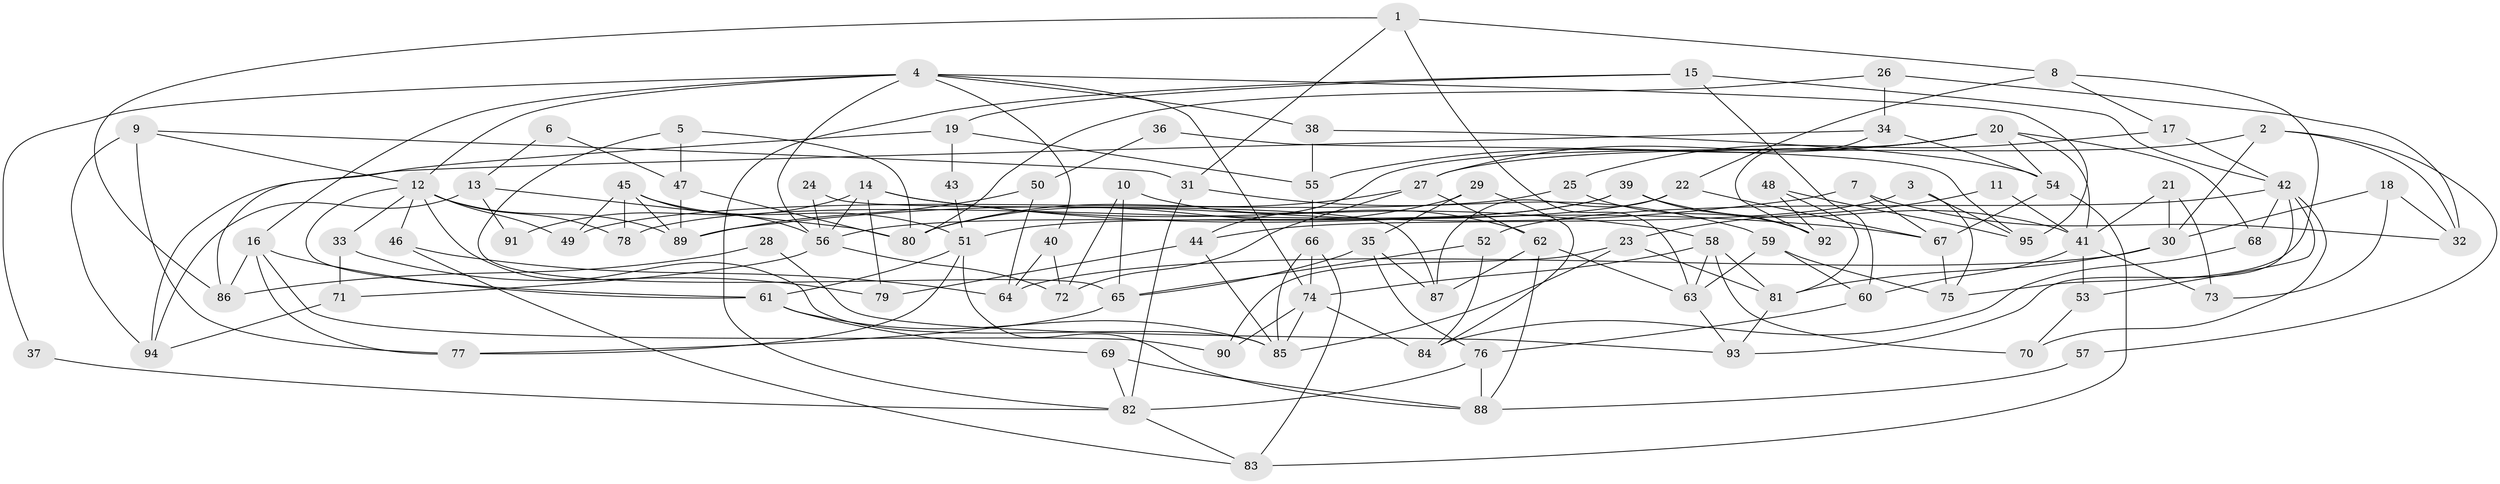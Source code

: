 // Generated by graph-tools (version 1.1) at 2025/52/03/09/25 04:52:02]
// undirected, 95 vertices, 190 edges
graph export_dot {
graph [start="1"]
  node [color=gray90,style=filled];
  1;
  2;
  3;
  4;
  5;
  6;
  7;
  8;
  9;
  10;
  11;
  12;
  13;
  14;
  15;
  16;
  17;
  18;
  19;
  20;
  21;
  22;
  23;
  24;
  25;
  26;
  27;
  28;
  29;
  30;
  31;
  32;
  33;
  34;
  35;
  36;
  37;
  38;
  39;
  40;
  41;
  42;
  43;
  44;
  45;
  46;
  47;
  48;
  49;
  50;
  51;
  52;
  53;
  54;
  55;
  56;
  57;
  58;
  59;
  60;
  61;
  62;
  63;
  64;
  65;
  66;
  67;
  68;
  69;
  70;
  71;
  72;
  73;
  74;
  75;
  76;
  77;
  78;
  79;
  80;
  81;
  82;
  83;
  84;
  85;
  86;
  87;
  88;
  89;
  90;
  91;
  92;
  93;
  94;
  95;
  1 -- 31;
  1 -- 86;
  1 -- 8;
  1 -- 63;
  2 -- 32;
  2 -- 30;
  2 -- 27;
  2 -- 57;
  3 -- 75;
  3 -- 44;
  3 -- 95;
  4 -- 38;
  4 -- 95;
  4 -- 12;
  4 -- 16;
  4 -- 37;
  4 -- 40;
  4 -- 56;
  4 -- 74;
  5 -- 80;
  5 -- 65;
  5 -- 47;
  6 -- 47;
  6 -- 13;
  7 -- 67;
  7 -- 32;
  7 -- 89;
  8 -- 22;
  8 -- 17;
  8 -- 75;
  9 -- 12;
  9 -- 77;
  9 -- 31;
  9 -- 94;
  10 -- 65;
  10 -- 62;
  10 -- 72;
  11 -- 23;
  11 -- 41;
  12 -- 61;
  12 -- 33;
  12 -- 46;
  12 -- 49;
  12 -- 78;
  12 -- 85;
  12 -- 89;
  13 -- 94;
  13 -- 80;
  13 -- 91;
  14 -- 56;
  14 -- 58;
  14 -- 67;
  14 -- 79;
  14 -- 91;
  15 -- 82;
  15 -- 42;
  15 -- 19;
  15 -- 60;
  16 -- 77;
  16 -- 61;
  16 -- 86;
  16 -- 90;
  17 -- 25;
  17 -- 42;
  18 -- 30;
  18 -- 73;
  18 -- 32;
  19 -- 55;
  19 -- 43;
  19 -- 86;
  20 -- 27;
  20 -- 54;
  20 -- 41;
  20 -- 44;
  20 -- 55;
  20 -- 68;
  21 -- 41;
  21 -- 30;
  21 -- 73;
  22 -- 67;
  22 -- 51;
  22 -- 87;
  23 -- 90;
  23 -- 85;
  23 -- 81;
  24 -- 56;
  24 -- 87;
  25 -- 92;
  25 -- 49;
  26 -- 34;
  26 -- 80;
  26 -- 32;
  27 -- 72;
  27 -- 62;
  27 -- 80;
  28 -- 86;
  28 -- 93;
  29 -- 80;
  29 -- 84;
  29 -- 35;
  30 -- 64;
  30 -- 81;
  31 -- 59;
  31 -- 82;
  33 -- 79;
  33 -- 71;
  34 -- 94;
  34 -- 54;
  34 -- 92;
  35 -- 87;
  35 -- 65;
  35 -- 76;
  36 -- 95;
  36 -- 50;
  37 -- 82;
  38 -- 54;
  38 -- 55;
  39 -- 78;
  39 -- 41;
  39 -- 56;
  39 -- 92;
  40 -- 72;
  40 -- 64;
  41 -- 60;
  41 -- 53;
  41 -- 73;
  42 -- 53;
  42 -- 52;
  42 -- 68;
  42 -- 70;
  42 -- 93;
  43 -- 51;
  44 -- 85;
  44 -- 79;
  45 -- 89;
  45 -- 56;
  45 -- 49;
  45 -- 51;
  45 -- 78;
  46 -- 83;
  46 -- 64;
  47 -- 89;
  47 -- 80;
  48 -- 81;
  48 -- 92;
  48 -- 95;
  50 -- 89;
  50 -- 64;
  51 -- 61;
  51 -- 77;
  51 -- 88;
  52 -- 84;
  52 -- 65;
  53 -- 70;
  54 -- 83;
  54 -- 67;
  55 -- 66;
  56 -- 71;
  56 -- 72;
  57 -- 88;
  58 -- 74;
  58 -- 63;
  58 -- 70;
  58 -- 81;
  59 -- 63;
  59 -- 60;
  59 -- 75;
  60 -- 76;
  61 -- 69;
  61 -- 85;
  62 -- 63;
  62 -- 87;
  62 -- 88;
  63 -- 93;
  65 -- 77;
  66 -- 85;
  66 -- 74;
  66 -- 83;
  67 -- 75;
  68 -- 84;
  69 -- 82;
  69 -- 88;
  71 -- 94;
  74 -- 85;
  74 -- 84;
  74 -- 90;
  76 -- 88;
  76 -- 82;
  81 -- 93;
  82 -- 83;
}
